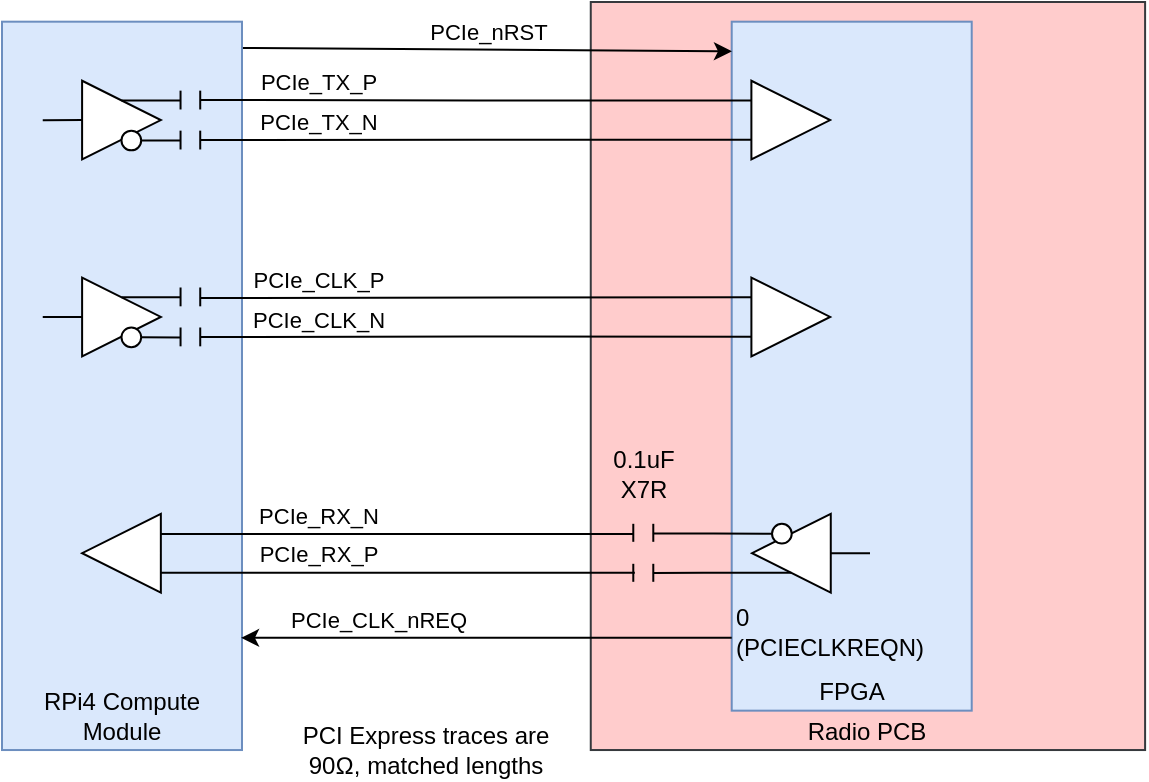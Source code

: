 <mxfile version="13.7.9" type="device"><diagram id="CDSB3G65qNCjoEb_t1zQ" name="Page-1"><mxGraphModel dx="1072" dy="792" grid="1" gridSize="9.842" guides="1" tooltips="1" connect="1" arrows="1" fold="1" page="1" pageScale="1" pageWidth="600" pageHeight="400" math="0" shadow="0"><root><mxCell id="0"/><mxCell id="1" parent="0"/><mxCell id="diK0OWn0u_BOneNLjtiw-66" value="Radio PCB" style="rounded=0;whiteSpace=wrap;html=1;verticalAlign=bottom;fillColor=#ffcccc;strokeColor=#36393d;" parent="1" vertex="1"><mxGeometry x="313.38" width="277.17" height="374.02" as="geometry"/></mxCell><mxCell id="diK0OWn0u_BOneNLjtiw-65" value="FPGA" style="rounded=0;whiteSpace=wrap;html=1;verticalAlign=bottom;fillColor=#dae8fc;strokeColor=#6c8ebf;" parent="1" vertex="1"><mxGeometry x="383.86" y="9.84" width="120" height="344.49" as="geometry"/></mxCell><mxCell id="diK0OWn0u_BOneNLjtiw-64" value="RPi4 Compute Module" style="rounded=0;whiteSpace=wrap;html=1;verticalAlign=bottom;fillColor=#dae8fc;strokeColor=#6c8ebf;" parent="1" vertex="1"><mxGeometry x="19" y="9.84" width="120" height="364.18" as="geometry"/></mxCell><mxCell id="diK0OWn0u_BOneNLjtiw-14" value="" style="group" parent="1" vertex="1" connectable="0"><mxGeometry x="108.27" y="44.32" width="9.84" height="9.42" as="geometry"/></mxCell><mxCell id="diK0OWn0u_BOneNLjtiw-12" value="" style="endArrow=none;html=1;" parent="diK0OWn0u_BOneNLjtiw-14" edge="1"><mxGeometry width="50" height="50" relative="1" as="geometry"><mxPoint y="9.418" as="sourcePoint"/><mxPoint as="targetPoint"/></mxGeometry></mxCell><mxCell id="diK0OWn0u_BOneNLjtiw-13" value="" style="endArrow=none;html=1;" parent="diK0OWn0u_BOneNLjtiw-14" edge="1"><mxGeometry width="50" height="50" relative="1" as="geometry"><mxPoint x="9.84" y="9.42" as="sourcePoint"/><mxPoint x="9.84" y="0.002" as="targetPoint"/></mxGeometry></mxCell><mxCell id="diK0OWn0u_BOneNLjtiw-16" value="" style="group" parent="1" vertex="1" connectable="0"><mxGeometry x="108.272" y="64.322" width="9.84" height="9.42" as="geometry"/></mxCell><mxCell id="diK0OWn0u_BOneNLjtiw-17" value="" style="endArrow=none;html=1;" parent="diK0OWn0u_BOneNLjtiw-16" edge="1"><mxGeometry width="50" height="50" relative="1" as="geometry"><mxPoint y="9.418" as="sourcePoint"/><mxPoint as="targetPoint"/></mxGeometry></mxCell><mxCell id="diK0OWn0u_BOneNLjtiw-18" value="" style="endArrow=none;html=1;" parent="diK0OWn0u_BOneNLjtiw-16" edge="1"><mxGeometry width="50" height="50" relative="1" as="geometry"><mxPoint x="9.84" y="9.42" as="sourcePoint"/><mxPoint x="9.84" y="0.002" as="targetPoint"/></mxGeometry></mxCell><mxCell id="diK0OWn0u_BOneNLjtiw-20" value="" style="group" parent="1" vertex="1" connectable="0"><mxGeometry x="59.05" y="39.37" width="39.37" height="39.37" as="geometry"/></mxCell><mxCell id="diK0OWn0u_BOneNLjtiw-1" value="" style="triangle;whiteSpace=wrap;html=1;" parent="diK0OWn0u_BOneNLjtiw-20" vertex="1"><mxGeometry width="39.37" height="39.37" as="geometry"/></mxCell><mxCell id="diK0OWn0u_BOneNLjtiw-2" value="" style="ellipse;whiteSpace=wrap;html=1;aspect=fixed;" parent="diK0OWn0u_BOneNLjtiw-20" vertex="1"><mxGeometry x="19.69" y="24.95" width="9.84" height="9.84" as="geometry"/></mxCell><mxCell id="diK0OWn0u_BOneNLjtiw-21" style="edgeStyle=orthogonalEdgeStyle;rounded=0;orthogonalLoop=1;jettySize=auto;html=1;exitX=1;exitY=0.5;exitDx=0;exitDy=0;endArrow=none;endFill=0;" parent="1" source="diK0OWn0u_BOneNLjtiw-2" edge="1"><mxGeometry relative="1" as="geometry"><mxPoint x="108.267" y="69.32" as="targetPoint"/></mxGeometry></mxCell><mxCell id="diK0OWn0u_BOneNLjtiw-22" style="edgeStyle=orthogonalEdgeStyle;rounded=0;orthogonalLoop=1;jettySize=auto;html=1;exitX=0.5;exitY=0;exitDx=0;exitDy=0;endArrow=none;endFill=0;" parent="1" source="diK0OWn0u_BOneNLjtiw-1" edge="1"><mxGeometry relative="1" as="geometry"><mxPoint x="108.267" y="49.32" as="targetPoint"/></mxGeometry></mxCell><mxCell id="diK0OWn0u_BOneNLjtiw-23" style="edgeStyle=orthogonalEdgeStyle;rounded=0;orthogonalLoop=1;jettySize=auto;html=1;exitX=0;exitY=0.5;exitDx=0;exitDy=0;endArrow=none;endFill=0;" parent="1" source="diK0OWn0u_BOneNLjtiw-1" edge="1"><mxGeometry relative="1" as="geometry"><mxPoint x="39.37" y="59.07" as="targetPoint"/></mxGeometry></mxCell><mxCell id="diK0OWn0u_BOneNLjtiw-37" value="" style="triangle;whiteSpace=wrap;html=1;rotation=-180;" parent="1" vertex="1"><mxGeometry x="59.055" y="255.905" width="39.37" height="39.37" as="geometry"/></mxCell><mxCell id="diK0OWn0u_BOneNLjtiw-61" value="PCIe_TX_N" style="edgeStyle=orthogonalEdgeStyle;rounded=0;orthogonalLoop=1;jettySize=auto;html=1;exitX=0;exitY=0.75;exitDx=0;exitDy=0;endArrow=none;endFill=0;verticalAlign=bottom;" parent="1" source="diK0OWn0u_BOneNLjtiw-39" edge="1"><mxGeometry x="0.572" relative="1" as="geometry"><mxPoint x="118.11" y="69" as="targetPoint"/><mxPoint as="offset"/></mxGeometry></mxCell><mxCell id="diK0OWn0u_BOneNLjtiw-62" value="PCIe_TX_P" style="edgeStyle=orthogonalEdgeStyle;rounded=0;orthogonalLoop=1;jettySize=auto;html=1;exitX=0;exitY=0.25;exitDx=0;exitDy=0;endArrow=none;endFill=0;verticalAlign=bottom;" parent="1" source="diK0OWn0u_BOneNLjtiw-39" edge="1"><mxGeometry x="0.572" relative="1" as="geometry"><mxPoint x="118.11" y="49" as="targetPoint"/><mxPoint as="offset"/></mxGeometry></mxCell><mxCell id="diK0OWn0u_BOneNLjtiw-39" value="" style="triangle;whiteSpace=wrap;html=1;rotation=0;" parent="1" vertex="1"><mxGeometry x="393.697" y="39.368" width="39.37" height="39.37" as="geometry"/></mxCell><mxCell id="diK0OWn0u_BOneNLjtiw-60" value="PCIe_CLK_N" style="edgeStyle=orthogonalEdgeStyle;rounded=0;orthogonalLoop=1;jettySize=auto;html=1;exitX=0;exitY=0.75;exitDx=0;exitDy=0;endArrow=none;endFill=0;verticalAlign=bottom;" parent="1" source="diK0OWn0u_BOneNLjtiw-40" edge="1"><mxGeometry x="0.572" relative="1" as="geometry"><mxPoint x="118.11" y="167.5" as="targetPoint"/><mxPoint as="offset"/></mxGeometry></mxCell><mxCell id="diK0OWn0u_BOneNLjtiw-40" value="" style="triangle;whiteSpace=wrap;html=1;rotation=0;" parent="1" vertex="1"><mxGeometry x="393.7" y="137.79" width="39.37" height="39.37" as="geometry"/></mxCell><mxCell id="diK0OWn0u_BOneNLjtiw-41" value="" style="group" parent="1" vertex="1" connectable="0"><mxGeometry x="39.373" y="137.793" width="78.742" height="39.37" as="geometry"/></mxCell><mxCell id="diK0OWn0u_BOneNLjtiw-24" value="" style="group" parent="diK0OWn0u_BOneNLjtiw-41" vertex="1" connectable="0"><mxGeometry x="68.9" y="4.95" width="9.84" height="9.42" as="geometry"/></mxCell><mxCell id="diK0OWn0u_BOneNLjtiw-25" value="" style="endArrow=none;html=1;" parent="diK0OWn0u_BOneNLjtiw-24" edge="1"><mxGeometry width="50" height="50" relative="1" as="geometry"><mxPoint y="9.418" as="sourcePoint"/><mxPoint as="targetPoint"/></mxGeometry></mxCell><mxCell id="diK0OWn0u_BOneNLjtiw-26" value="" style="endArrow=none;html=1;" parent="diK0OWn0u_BOneNLjtiw-24" edge="1"><mxGeometry width="50" height="50" relative="1" as="geometry"><mxPoint x="9.84" y="9.42" as="sourcePoint"/><mxPoint x="9.84" y="0.002" as="targetPoint"/></mxGeometry></mxCell><mxCell id="diK0OWn0u_BOneNLjtiw-27" value="" style="group" parent="diK0OWn0u_BOneNLjtiw-41" vertex="1" connectable="0"><mxGeometry x="68.902" y="24.952" width="9.84" height="9.42" as="geometry"/></mxCell><mxCell id="diK0OWn0u_BOneNLjtiw-28" value="" style="endArrow=none;html=1;" parent="diK0OWn0u_BOneNLjtiw-27" edge="1"><mxGeometry width="50" height="50" relative="1" as="geometry"><mxPoint y="9.418" as="sourcePoint"/><mxPoint as="targetPoint"/></mxGeometry></mxCell><mxCell id="diK0OWn0u_BOneNLjtiw-29" value="" style="endArrow=none;html=1;" parent="diK0OWn0u_BOneNLjtiw-27" edge="1"><mxGeometry width="50" height="50" relative="1" as="geometry"><mxPoint x="9.84" y="9.42" as="sourcePoint"/><mxPoint x="9.84" y="0.002" as="targetPoint"/></mxGeometry></mxCell><mxCell id="diK0OWn0u_BOneNLjtiw-30" value="" style="group" parent="diK0OWn0u_BOneNLjtiw-41" vertex="1" connectable="0"><mxGeometry x="19.68" width="39.37" height="39.37" as="geometry"/></mxCell><mxCell id="diK0OWn0u_BOneNLjtiw-31" value="" style="triangle;whiteSpace=wrap;html=1;" parent="diK0OWn0u_BOneNLjtiw-30" vertex="1"><mxGeometry width="39.37" height="39.37" as="geometry"/></mxCell><mxCell id="diK0OWn0u_BOneNLjtiw-32" value="" style="ellipse;whiteSpace=wrap;html=1;aspect=fixed;" parent="diK0OWn0u_BOneNLjtiw-30" vertex="1"><mxGeometry x="19.69" y="24.95" width="9.84" height="9.84" as="geometry"/></mxCell><mxCell id="diK0OWn0u_BOneNLjtiw-33" style="edgeStyle=orthogonalEdgeStyle;rounded=0;orthogonalLoop=1;jettySize=auto;html=1;exitX=1;exitY=0.5;exitDx=0;exitDy=0;endArrow=none;endFill=0;" parent="diK0OWn0u_BOneNLjtiw-41" source="diK0OWn0u_BOneNLjtiw-32" edge="1"><mxGeometry relative="1" as="geometry"><mxPoint x="68.897" y="29.95" as="targetPoint"/></mxGeometry></mxCell><mxCell id="diK0OWn0u_BOneNLjtiw-34" style="edgeStyle=orthogonalEdgeStyle;rounded=0;orthogonalLoop=1;jettySize=auto;html=1;exitX=0.5;exitY=0;exitDx=0;exitDy=0;endArrow=none;endFill=0;" parent="diK0OWn0u_BOneNLjtiw-41" source="diK0OWn0u_BOneNLjtiw-31" edge="1"><mxGeometry relative="1" as="geometry"><mxPoint x="68.897" y="9.95" as="targetPoint"/></mxGeometry></mxCell><mxCell id="diK0OWn0u_BOneNLjtiw-35" style="edgeStyle=orthogonalEdgeStyle;rounded=0;orthogonalLoop=1;jettySize=auto;html=1;exitX=0;exitY=0.5;exitDx=0;exitDy=0;endArrow=none;endFill=0;" parent="diK0OWn0u_BOneNLjtiw-41" source="diK0OWn0u_BOneNLjtiw-31" edge="1"><mxGeometry relative="1" as="geometry"><mxPoint y="19.7" as="targetPoint"/></mxGeometry></mxCell><mxCell id="diK0OWn0u_BOneNLjtiw-43" value="" style="group;rotation=-180;" parent="1" vertex="1" connectable="0"><mxGeometry x="334.645" y="280.905" width="9.84" height="9.42" as="geometry"/></mxCell><mxCell id="diK0OWn0u_BOneNLjtiw-44" value="" style="endArrow=none;html=1;" parent="diK0OWn0u_BOneNLjtiw-43" edge="1"><mxGeometry width="50" height="50" relative="1" as="geometry"><mxPoint x="10" as="sourcePoint"/><mxPoint x="10" y="9" as="targetPoint"/></mxGeometry></mxCell><mxCell id="diK0OWn0u_BOneNLjtiw-45" value="" style="endArrow=none;html=1;" parent="diK0OWn0u_BOneNLjtiw-43" edge="1"><mxGeometry width="50" height="50" relative="1" as="geometry"><mxPoint as="sourcePoint"/><mxPoint y="9" as="targetPoint"/></mxGeometry></mxCell><mxCell id="diK0OWn0u_BOneNLjtiw-46" value="" style="group;rotation=-180;" parent="1" vertex="1" connectable="0"><mxGeometry x="334.645" y="260.905" width="9.84" height="9.42" as="geometry"/></mxCell><mxCell id="diK0OWn0u_BOneNLjtiw-47" value="" style="endArrow=none;html=1;" parent="diK0OWn0u_BOneNLjtiw-46" edge="1"><mxGeometry width="50" height="50" relative="1" as="geometry"><mxPoint x="10" as="sourcePoint"/><mxPoint x="10" y="9" as="targetPoint"/></mxGeometry></mxCell><mxCell id="diK0OWn0u_BOneNLjtiw-48" value="" style="endArrow=none;html=1;" parent="diK0OWn0u_BOneNLjtiw-46" edge="1"><mxGeometry width="50" height="50" relative="1" as="geometry"><mxPoint as="sourcePoint"/><mxPoint y="9" as="targetPoint"/></mxGeometry></mxCell><mxCell id="diK0OWn0u_BOneNLjtiw-49" value="" style="group;rotation=-180;" parent="1" vertex="1" connectable="0"><mxGeometry x="394.015" y="255.905" width="39.37" height="39.37" as="geometry"/></mxCell><mxCell id="diK0OWn0u_BOneNLjtiw-50" value="" style="triangle;whiteSpace=wrap;html=1;rotation=-180;" parent="diK0OWn0u_BOneNLjtiw-49" vertex="1"><mxGeometry width="39.37" height="39.37" as="geometry"/></mxCell><mxCell id="diK0OWn0u_BOneNLjtiw-51" value="" style="ellipse;whiteSpace=wrap;html=1;aspect=fixed;rotation=-180;" parent="diK0OWn0u_BOneNLjtiw-49" vertex="1"><mxGeometry x="10" y="5" width="9.84" height="9.84" as="geometry"/></mxCell><mxCell id="diK0OWn0u_BOneNLjtiw-54" style="edgeStyle=orthogonalEdgeStyle;rounded=0;orthogonalLoop=1;jettySize=auto;html=1;exitX=0;exitY=0.5;exitDx=0;exitDy=0;endArrow=none;endFill=0;" parent="1" source="diK0OWn0u_BOneNLjtiw-50" edge="1"><mxGeometry x="374.015" y="255.905" as="geometry"><mxPoint x="453.015" y="275.905" as="targetPoint"/></mxGeometry></mxCell><mxCell id="diK0OWn0u_BOneNLjtiw-55" style="edgeStyle=orthogonalEdgeStyle;rounded=0;orthogonalLoop=1;jettySize=auto;html=1;exitX=1;exitY=0.5;exitDx=0;exitDy=0;endArrow=none;endFill=0;" parent="1" source="diK0OWn0u_BOneNLjtiw-51" edge="1"><mxGeometry relative="1" as="geometry"><mxPoint x="344.487" y="265.75" as="targetPoint"/></mxGeometry></mxCell><mxCell id="diK0OWn0u_BOneNLjtiw-56" style="edgeStyle=orthogonalEdgeStyle;rounded=0;orthogonalLoop=1;jettySize=auto;html=1;exitX=0.5;exitY=0;exitDx=0;exitDy=0;endArrow=none;endFill=0;" parent="1" source="diK0OWn0u_BOneNLjtiw-50" edge="1"><mxGeometry relative="1" as="geometry"><mxPoint x="344.487" y="285.5" as="targetPoint"/></mxGeometry></mxCell><mxCell id="diK0OWn0u_BOneNLjtiw-57" value="PCIe_RX_N" style="endArrow=none;html=1;verticalAlign=bottom;" parent="1" edge="1"><mxGeometry x="-0.332" width="50" height="50" relative="1" as="geometry"><mxPoint x="98" y="266" as="sourcePoint"/><mxPoint x="335" y="266" as="targetPoint"/><mxPoint as="offset"/></mxGeometry></mxCell><mxCell id="diK0OWn0u_BOneNLjtiw-58" value="PCIe_RX_P" style="endArrow=none;html=1;verticalAlign=bottom;" parent="1" edge="1"><mxGeometry x="-0.336" width="50" height="50" relative="1" as="geometry"><mxPoint x="98.422" y="285.362" as="sourcePoint"/><mxPoint x="335.422" y="285.362" as="targetPoint"/><mxPoint as="offset"/></mxGeometry></mxCell><mxCell id="diK0OWn0u_BOneNLjtiw-59" value="PCIe_CLK_P" style="endArrow=none;html=1;entryX=0;entryY=0.25;entryDx=0;entryDy=0;verticalAlign=bottom;" parent="1" target="diK0OWn0u_BOneNLjtiw-40" edge="1"><mxGeometry x="-0.571" width="50" height="50" relative="1" as="geometry"><mxPoint x="118" y="148" as="sourcePoint"/><mxPoint x="227" y="148" as="targetPoint"/><mxPoint as="offset"/></mxGeometry></mxCell><mxCell id="diK0OWn0u_BOneNLjtiw-67" value="PCIe_nRST" style="endArrow=classic;html=1;exitX=1.004;exitY=0.036;exitDx=0;exitDy=0;exitPerimeter=0;entryX=0.001;entryY=0.043;entryDx=0;entryDy=0;entryPerimeter=0;verticalAlign=bottom;" parent="1" source="diK0OWn0u_BOneNLjtiw-64" target="diK0OWn0u_BOneNLjtiw-65" edge="1"><mxGeometry width="50" height="50" relative="1" as="geometry"><mxPoint x="138" y="80" as="sourcePoint"/><mxPoint x="188" y="30" as="targetPoint"/></mxGeometry></mxCell><mxCell id="diK0OWn0u_BOneNLjtiw-68" value="PCIe_CLK_nREQ" style="endArrow=classic;html=1;entryX=0.996;entryY=0.846;entryDx=0;entryDy=0;entryPerimeter=0;exitX=0;exitY=0.894;exitDx=0;exitDy=0;exitPerimeter=0;verticalAlign=bottom;" parent="1" source="diK0OWn0u_BOneNLjtiw-65" target="diK0OWn0u_BOneNLjtiw-64" edge="1"><mxGeometry x="0.443" width="50" height="50" relative="1" as="geometry"><mxPoint x="295" y="316" as="sourcePoint"/><mxPoint x="345" y="266" as="targetPoint"/><mxPoint as="offset"/></mxGeometry></mxCell><mxCell id="diK0OWn0u_BOneNLjtiw-69" value="PCI Express traces are 90Ω, matched lengths" style="text;html=1;strokeColor=none;fillColor=none;align=center;verticalAlign=middle;whiteSpace=wrap;rounded=0;" parent="1" vertex="1"><mxGeometry x="162" y="364.17" width="137.79" height="20" as="geometry"/></mxCell><mxCell id="diK0OWn0u_BOneNLjtiw-70" value="0.1uF X7R" style="text;html=1;strokeColor=none;fillColor=none;align=center;verticalAlign=middle;whiteSpace=wrap;rounded=0;" parent="1" vertex="1"><mxGeometry x="319.57" y="226.38" width="40" height="20" as="geometry"/></mxCell><mxCell id="diK0OWn0u_BOneNLjtiw-71" value="0 (PCIECLKREQN)" style="text;html=1;strokeColor=none;fillColor=none;align=left;verticalAlign=middle;whiteSpace=wrap;rounded=0;" parent="1" vertex="1"><mxGeometry x="383.86" y="305.12" width="40" height="20" as="geometry"/></mxCell></root></mxGraphModel></diagram></mxfile>